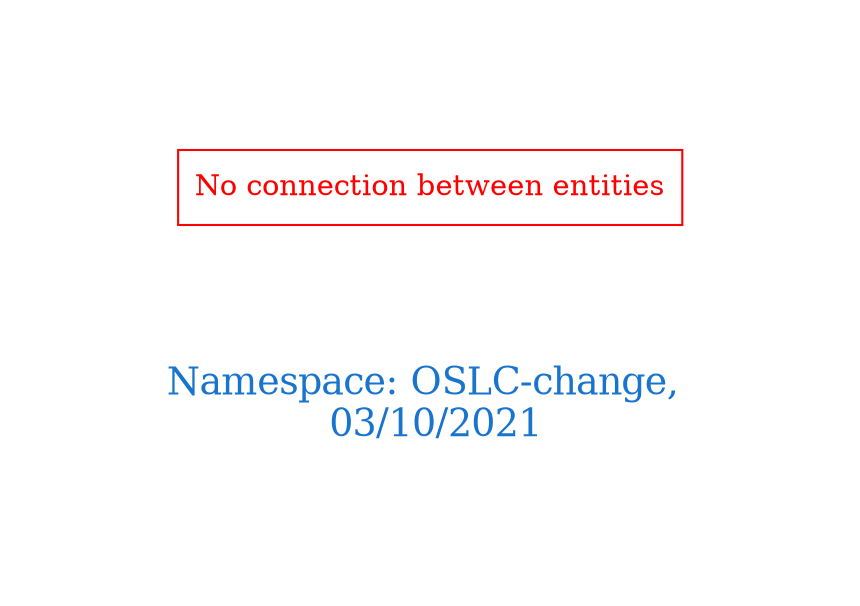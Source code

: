 digraph OGIT_ontology {
 graph [ rankdir= LR,pad=1 
fontsize = 18,
fontcolor= dodgerblue3,label = "\n\n\nNamespace: OSLC-change, \n 03/10/2021"];
node[shape=polygon];
edge [  color="gray81"];

"No connection between entities" [fontcolor = "red",color="red", shape="polygon"]
}
